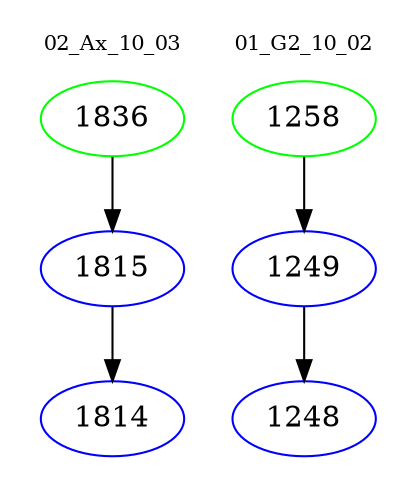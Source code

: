 digraph{
subgraph cluster_0 {
color = white
label = "02_Ax_10_03";
fontsize=10;
T0_1836 [label="1836", color="green"]
T0_1836 -> T0_1815 [color="black"]
T0_1815 [label="1815", color="blue"]
T0_1815 -> T0_1814 [color="black"]
T0_1814 [label="1814", color="blue"]
}
subgraph cluster_1 {
color = white
label = "01_G2_10_02";
fontsize=10;
T1_1258 [label="1258", color="green"]
T1_1258 -> T1_1249 [color="black"]
T1_1249 [label="1249", color="blue"]
T1_1249 -> T1_1248 [color="black"]
T1_1248 [label="1248", color="blue"]
}
}
